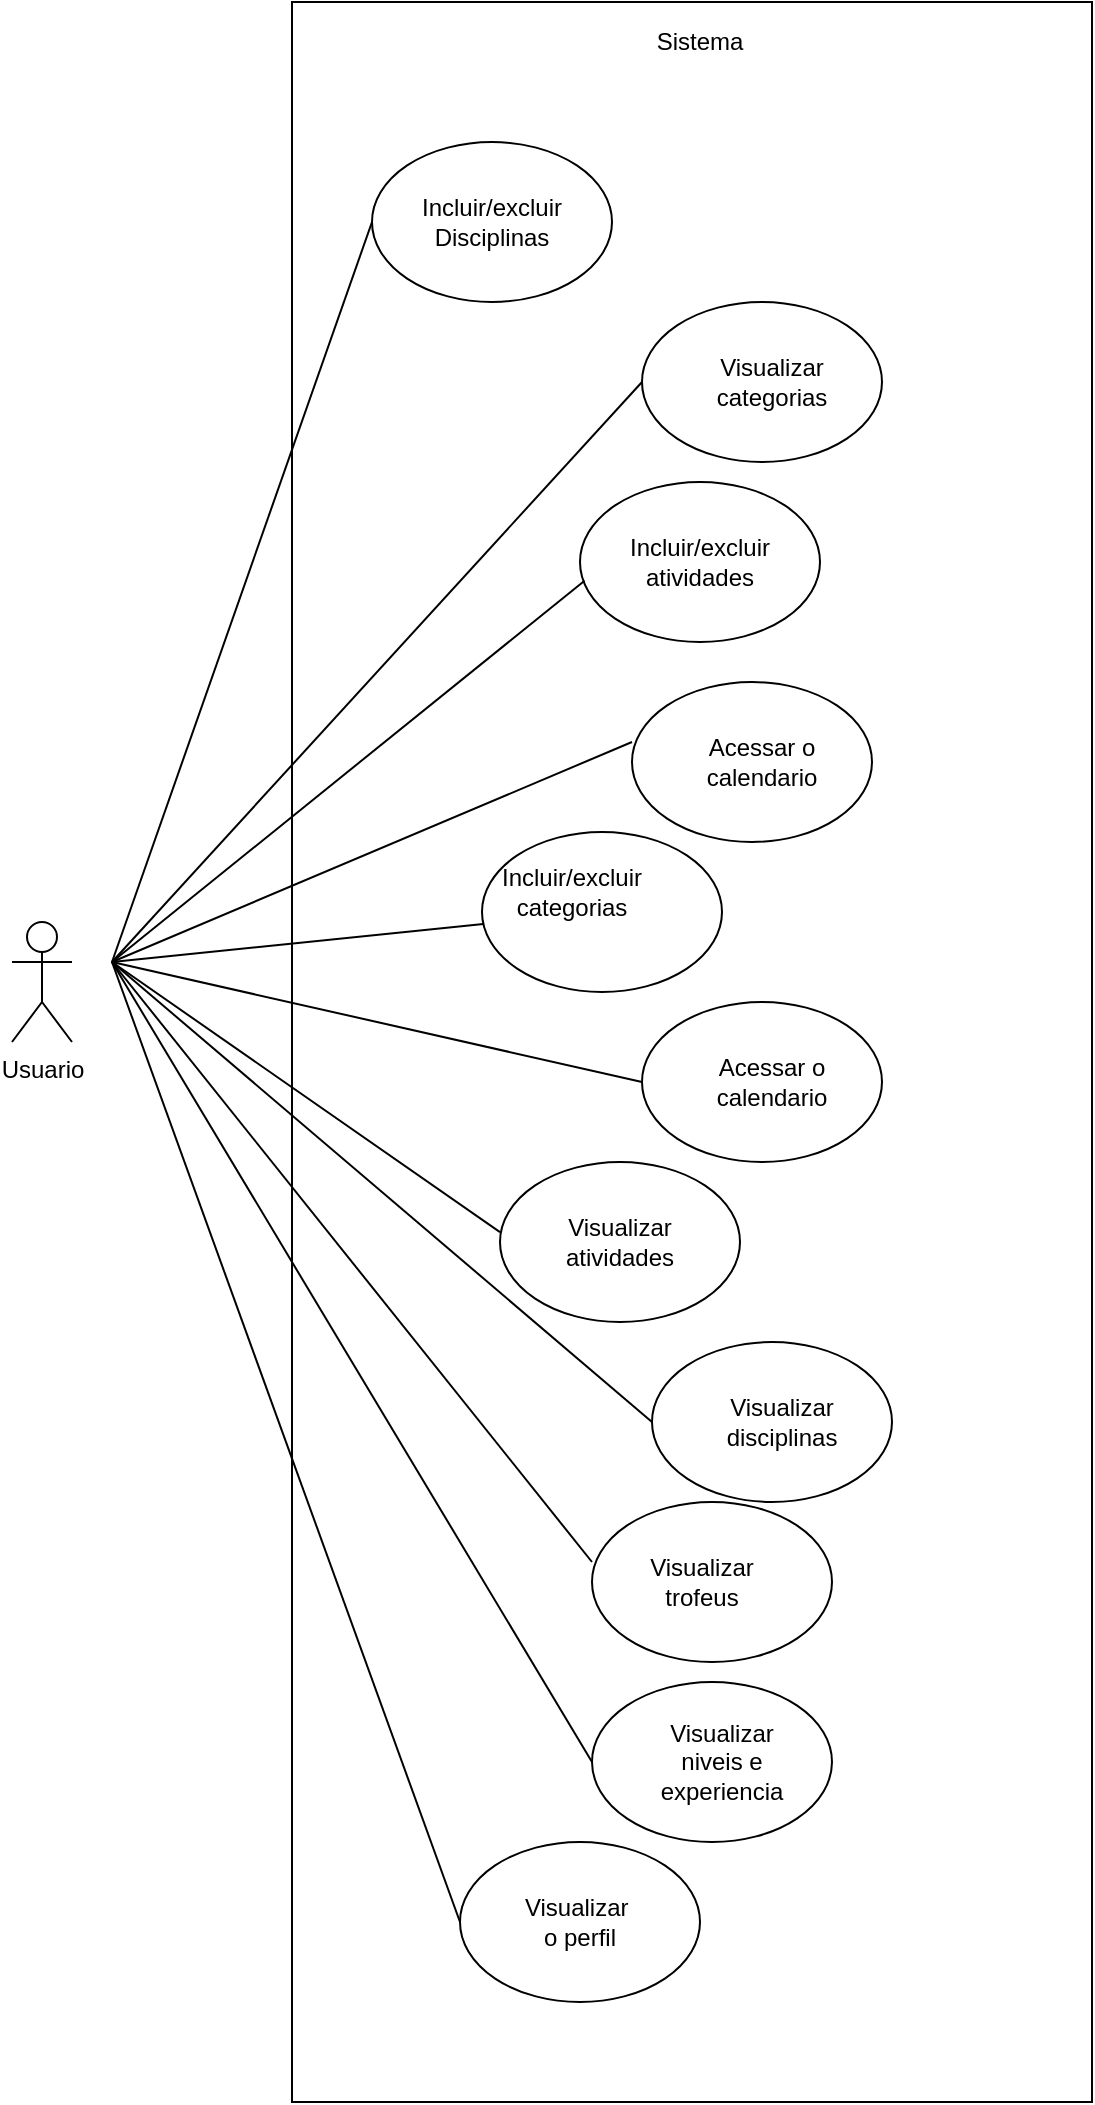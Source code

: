 <mxfile version="14.7.7" type="github">
  <diagram id="JxIQJfUGfMaZ3-vrhAbu" name="Page-1">
    <mxGraphModel dx="865" dy="1652" grid="1" gridSize="10" guides="1" tooltips="1" connect="1" arrows="1" fold="1" page="1" pageScale="1" pageWidth="827" pageHeight="1169" math="0" shadow="0">
      <root>
        <mxCell id="0" />
        <mxCell id="1" parent="0" />
        <mxCell id="jEa4D9O93qdSq7KKz5Td-61" value="" style="rounded=0;whiteSpace=wrap;html=1;" vertex="1" parent="1">
          <mxGeometry x="210" y="-60" width="400" height="1050" as="geometry" />
        </mxCell>
        <mxCell id="jEa4D9O93qdSq7KKz5Td-1" value="Usuario&lt;br&gt;" style="shape=umlActor;verticalLabelPosition=bottom;verticalAlign=top;html=1;outlineConnect=0;" vertex="1" parent="1">
          <mxGeometry x="70" y="400" width="30" height="60" as="geometry" />
        </mxCell>
        <mxCell id="jEa4D9O93qdSq7KKz5Td-5" value="" style="ellipse;whiteSpace=wrap;html=1;fontStyle=1" vertex="1" parent="1">
          <mxGeometry x="354" y="180" width="120" height="80" as="geometry" />
        </mxCell>
        <mxCell id="jEa4D9O93qdSq7KKz5Td-6" value="&lt;span style=&quot;font-weight: normal&quot;&gt;Incluir/excluir atividades&lt;/span&gt;" style="text;html=1;strokeColor=none;fillColor=none;align=center;verticalAlign=middle;whiteSpace=wrap;rounded=0;fontStyle=1" vertex="1" parent="1">
          <mxGeometry x="394" y="210" width="40" height="20" as="geometry" />
        </mxCell>
        <mxCell id="jEa4D9O93qdSq7KKz5Td-9" value="" style="ellipse;whiteSpace=wrap;html=1;" vertex="1" parent="1">
          <mxGeometry x="250" y="10" width="120" height="80" as="geometry" />
        </mxCell>
        <mxCell id="jEa4D9O93qdSq7KKz5Td-10" value="Incluir/excluir Disciplinas" style="text;html=1;strokeColor=none;fillColor=none;align=center;verticalAlign=middle;whiteSpace=wrap;rounded=0;" vertex="1" parent="1">
          <mxGeometry x="290" y="40" width="40" height="20" as="geometry" />
        </mxCell>
        <mxCell id="jEa4D9O93qdSq7KKz5Td-11" value="" style="ellipse;whiteSpace=wrap;html=1;" vertex="1" parent="1">
          <mxGeometry x="380" y="280" width="120" height="80" as="geometry" />
        </mxCell>
        <mxCell id="jEa4D9O93qdSq7KKz5Td-12" value="Acessar o calendario" style="text;html=1;strokeColor=none;fillColor=none;align=center;verticalAlign=middle;whiteSpace=wrap;rounded=0;" vertex="1" parent="1">
          <mxGeometry x="420" y="310" width="50" height="20" as="geometry" />
        </mxCell>
        <mxCell id="jEa4D9O93qdSq7KKz5Td-13" value="" style="ellipse;whiteSpace=wrap;html=1;" vertex="1" parent="1">
          <mxGeometry x="385" y="440" width="120" height="80" as="geometry" />
        </mxCell>
        <mxCell id="jEa4D9O93qdSq7KKz5Td-14" value="Acessar o calendario" style="text;html=1;strokeColor=none;fillColor=none;align=center;verticalAlign=middle;whiteSpace=wrap;rounded=0;" vertex="1" parent="1">
          <mxGeometry x="425" y="470" width="50" height="20" as="geometry" />
        </mxCell>
        <mxCell id="jEa4D9O93qdSq7KKz5Td-17" value="" style="ellipse;whiteSpace=wrap;html=1;" vertex="1" parent="1">
          <mxGeometry x="314" y="520" width="120" height="80" as="geometry" />
        </mxCell>
        <mxCell id="jEa4D9O93qdSq7KKz5Td-18" value="Visualizar atividades" style="text;html=1;strokeColor=none;fillColor=none;align=center;verticalAlign=middle;whiteSpace=wrap;rounded=0;" vertex="1" parent="1">
          <mxGeometry x="349" y="550" width="50" height="20" as="geometry" />
        </mxCell>
        <mxCell id="jEa4D9O93qdSq7KKz5Td-19" value="" style="ellipse;whiteSpace=wrap;html=1;" vertex="1" parent="1">
          <mxGeometry x="390" y="610" width="120" height="80" as="geometry" />
        </mxCell>
        <mxCell id="jEa4D9O93qdSq7KKz5Td-20" value="Visualizar disciplinas" style="text;html=1;strokeColor=none;fillColor=none;align=center;verticalAlign=middle;whiteSpace=wrap;rounded=0;" vertex="1" parent="1">
          <mxGeometry x="430" y="640" width="50" height="20" as="geometry" />
        </mxCell>
        <mxCell id="jEa4D9O93qdSq7KKz5Td-21" value="" style="ellipse;whiteSpace=wrap;html=1;" vertex="1" parent="1">
          <mxGeometry x="360" y="780" width="120" height="80" as="geometry" />
        </mxCell>
        <mxCell id="jEa4D9O93qdSq7KKz5Td-22" value="Visualizar niveis e experiencia" style="text;html=1;strokeColor=none;fillColor=none;align=center;verticalAlign=middle;whiteSpace=wrap;rounded=0;" vertex="1" parent="1">
          <mxGeometry x="400" y="810" width="50" height="20" as="geometry" />
        </mxCell>
        <mxCell id="jEa4D9O93qdSq7KKz5Td-23" value="" style="ellipse;whiteSpace=wrap;html=1;" vertex="1" parent="1">
          <mxGeometry x="360" y="690" width="120" height="80" as="geometry" />
        </mxCell>
        <mxCell id="jEa4D9O93qdSq7KKz5Td-24" value="Visualizar trofeus" style="text;html=1;strokeColor=none;fillColor=none;align=center;verticalAlign=middle;whiteSpace=wrap;rounded=0;" vertex="1" parent="1">
          <mxGeometry x="390" y="720" width="50" height="20" as="geometry" />
        </mxCell>
        <mxCell id="jEa4D9O93qdSq7KKz5Td-25" value="" style="ellipse;whiteSpace=wrap;html=1;" vertex="1" parent="1">
          <mxGeometry x="294" y="860" width="120" height="80" as="geometry" />
        </mxCell>
        <mxCell id="jEa4D9O93qdSq7KKz5Td-26" value="Visualizar&amp;nbsp; o perfil" style="text;html=1;strokeColor=none;fillColor=none;align=center;verticalAlign=middle;whiteSpace=wrap;rounded=0;" vertex="1" parent="1">
          <mxGeometry x="329" y="890" width="50" height="20" as="geometry" />
        </mxCell>
        <mxCell id="jEa4D9O93qdSq7KKz5Td-27" value="" style="ellipse;whiteSpace=wrap;html=1;" vertex="1" parent="1">
          <mxGeometry x="385" y="90" width="120" height="80" as="geometry" />
        </mxCell>
        <mxCell id="jEa4D9O93qdSq7KKz5Td-28" value="Visualizar categorias" style="text;html=1;strokeColor=none;fillColor=none;align=center;verticalAlign=middle;whiteSpace=wrap;rounded=0;" vertex="1" parent="1">
          <mxGeometry x="425" y="120" width="50" height="20" as="geometry" />
        </mxCell>
        <mxCell id="jEa4D9O93qdSq7KKz5Td-29" value="" style="ellipse;whiteSpace=wrap;html=1;" vertex="1" parent="1">
          <mxGeometry x="305" y="355" width="120" height="80" as="geometry" />
        </mxCell>
        <mxCell id="jEa4D9O93qdSq7KKz5Td-30" value="Incluir/excluir categorias" style="text;html=1;strokeColor=none;fillColor=none;align=center;verticalAlign=middle;whiteSpace=wrap;rounded=0;" vertex="1" parent="1">
          <mxGeometry x="325" y="380" width="50" height="10" as="geometry" />
        </mxCell>
        <mxCell id="jEa4D9O93qdSq7KKz5Td-44" value="" style="endArrow=none;html=1;entryX=0;entryY=0.5;entryDx=0;entryDy=0;" edge="1" parent="1" target="jEa4D9O93qdSq7KKz5Td-9">
          <mxGeometry width="50" height="50" relative="1" as="geometry">
            <mxPoint x="120" y="420" as="sourcePoint" />
            <mxPoint x="200" y="100" as="targetPoint" />
          </mxGeometry>
        </mxCell>
        <mxCell id="jEa4D9O93qdSq7KKz5Td-48" value="" style="endArrow=none;html=1;entryX=0.019;entryY=0.617;entryDx=0;entryDy=0;entryPerimeter=0;" edge="1" parent="1" target="jEa4D9O93qdSq7KKz5Td-5">
          <mxGeometry width="50" height="50" relative="1" as="geometry">
            <mxPoint x="120" y="420" as="sourcePoint" />
            <mxPoint x="350" y="150" as="targetPoint" />
          </mxGeometry>
        </mxCell>
        <mxCell id="jEa4D9O93qdSq7KKz5Td-51" value="" style="endArrow=none;html=1;entryX=0;entryY=0.375;entryDx=0;entryDy=0;entryPerimeter=0;" edge="1" parent="1" target="jEa4D9O93qdSq7KKz5Td-11">
          <mxGeometry width="50" height="50" relative="1" as="geometry">
            <mxPoint x="120" y="420" as="sourcePoint" />
            <mxPoint x="270" y="320" as="targetPoint" />
          </mxGeometry>
        </mxCell>
        <mxCell id="jEa4D9O93qdSq7KKz5Td-53" value="" style="endArrow=none;html=1;" edge="1" parent="1" source="jEa4D9O93qdSq7KKz5Td-29">
          <mxGeometry width="50" height="50" relative="1" as="geometry">
            <mxPoint x="240" y="390" as="sourcePoint" />
            <mxPoint x="120" y="420" as="targetPoint" />
          </mxGeometry>
        </mxCell>
        <mxCell id="jEa4D9O93qdSq7KKz5Td-54" value="" style="endArrow=none;html=1;entryX=0;entryY=0.5;entryDx=0;entryDy=0;" edge="1" parent="1" target="jEa4D9O93qdSq7KKz5Td-13">
          <mxGeometry width="50" height="50" relative="1" as="geometry">
            <mxPoint x="120" y="420" as="sourcePoint" />
            <mxPoint x="300" y="350" as="targetPoint" />
          </mxGeometry>
        </mxCell>
        <mxCell id="jEa4D9O93qdSq7KKz5Td-55" value="" style="endArrow=none;html=1;entryX=0;entryY=0.438;entryDx=0;entryDy=0;entryPerimeter=0;" edge="1" parent="1" target="jEa4D9O93qdSq7KKz5Td-17">
          <mxGeometry width="50" height="50" relative="1" as="geometry">
            <mxPoint x="120" y="420" as="sourcePoint" />
            <mxPoint x="310" y="360" as="targetPoint" />
          </mxGeometry>
        </mxCell>
        <mxCell id="jEa4D9O93qdSq7KKz5Td-56" value="" style="endArrow=none;html=1;entryX=0;entryY=0.5;entryDx=0;entryDy=0;" edge="1" parent="1" target="jEa4D9O93qdSq7KKz5Td-19">
          <mxGeometry width="50" height="50" relative="1" as="geometry">
            <mxPoint x="120" y="420" as="sourcePoint" />
            <mxPoint x="320" y="370" as="targetPoint" />
          </mxGeometry>
        </mxCell>
        <mxCell id="jEa4D9O93qdSq7KKz5Td-57" value="" style="endArrow=none;html=1;entryX=0;entryY=0.375;entryDx=0;entryDy=0;entryPerimeter=0;" edge="1" parent="1" target="jEa4D9O93qdSq7KKz5Td-23">
          <mxGeometry width="50" height="50" relative="1" as="geometry">
            <mxPoint x="120" y="420" as="sourcePoint" />
            <mxPoint x="330" y="380" as="targetPoint" />
          </mxGeometry>
        </mxCell>
        <mxCell id="jEa4D9O93qdSq7KKz5Td-58" value="" style="endArrow=none;html=1;exitX=0;exitY=0.5;exitDx=0;exitDy=0;" edge="1" parent="1" source="jEa4D9O93qdSq7KKz5Td-25">
          <mxGeometry width="50" height="50" relative="1" as="geometry">
            <mxPoint x="290" y="440" as="sourcePoint" />
            <mxPoint x="120" y="420" as="targetPoint" />
          </mxGeometry>
        </mxCell>
        <mxCell id="jEa4D9O93qdSq7KKz5Td-59" value="" style="endArrow=none;html=1;entryX=0;entryY=0.5;entryDx=0;entryDy=0;" edge="1" parent="1" target="jEa4D9O93qdSq7KKz5Td-21">
          <mxGeometry width="50" height="50" relative="1" as="geometry">
            <mxPoint x="120" y="420" as="sourcePoint" />
            <mxPoint x="350" y="400" as="targetPoint" />
          </mxGeometry>
        </mxCell>
        <mxCell id="jEa4D9O93qdSq7KKz5Td-60" value="" style="endArrow=none;html=1;entryX=0;entryY=0.5;entryDx=0;entryDy=0;" edge="1" parent="1" target="jEa4D9O93qdSq7KKz5Td-27">
          <mxGeometry width="50" height="50" relative="1" as="geometry">
            <mxPoint x="120" y="420" as="sourcePoint" />
            <mxPoint x="360" y="410" as="targetPoint" />
          </mxGeometry>
        </mxCell>
        <mxCell id="jEa4D9O93qdSq7KKz5Td-62" value="Sistema" style="text;html=1;strokeColor=none;fillColor=none;align=center;verticalAlign=middle;whiteSpace=wrap;rounded=0;" vertex="1" parent="1">
          <mxGeometry x="394" y="-50" width="40" height="20" as="geometry" />
        </mxCell>
      </root>
    </mxGraphModel>
  </diagram>
</mxfile>
